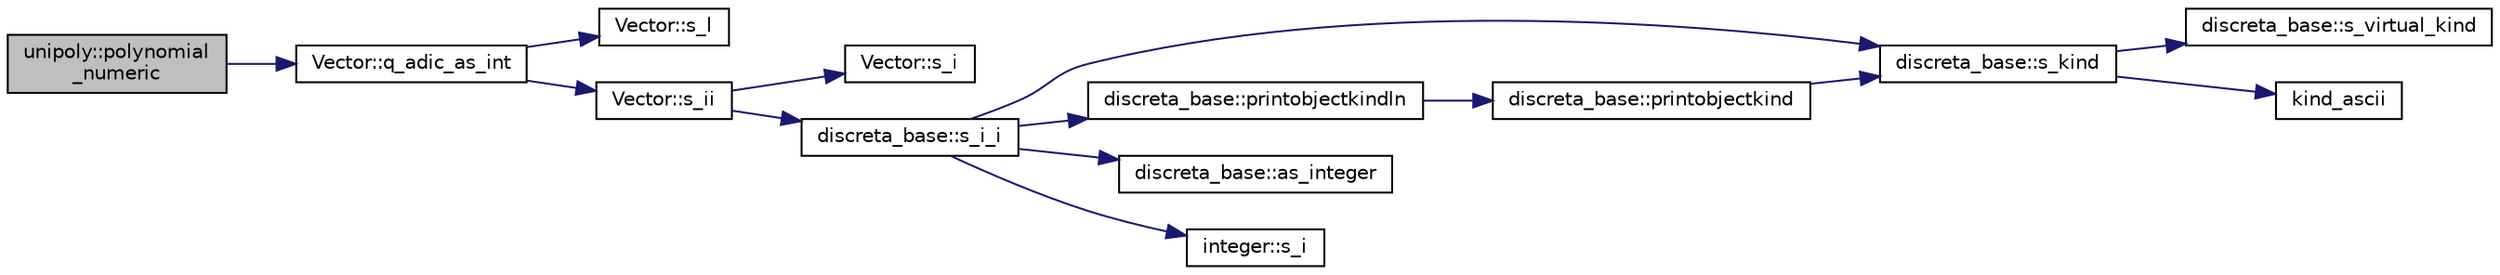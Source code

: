 digraph "unipoly::polynomial_numeric"
{
  edge [fontname="Helvetica",fontsize="10",labelfontname="Helvetica",labelfontsize="10"];
  node [fontname="Helvetica",fontsize="10",shape=record];
  rankdir="LR";
  Node1985 [label="unipoly::polynomial\l_numeric",height=0.2,width=0.4,color="black", fillcolor="grey75", style="filled", fontcolor="black"];
  Node1985 -> Node1986 [color="midnightblue",fontsize="10",style="solid",fontname="Helvetica"];
  Node1986 [label="Vector::q_adic_as_int",height=0.2,width=0.4,color="black", fillcolor="white", style="filled",URL="$d5/db2/class_vector.html#a1dd5243e8eef929f252ce0eda998b2f1"];
  Node1986 -> Node1987 [color="midnightblue",fontsize="10",style="solid",fontname="Helvetica"];
  Node1987 [label="Vector::s_l",height=0.2,width=0.4,color="black", fillcolor="white", style="filled",URL="$d5/db2/class_vector.html#ad2dc082288f858d22a528832289e0704"];
  Node1986 -> Node1988 [color="midnightblue",fontsize="10",style="solid",fontname="Helvetica"];
  Node1988 [label="Vector::s_ii",height=0.2,width=0.4,color="black", fillcolor="white", style="filled",URL="$d5/db2/class_vector.html#a75d4942cc7b9794717b4846c10520db8"];
  Node1988 -> Node1989 [color="midnightblue",fontsize="10",style="solid",fontname="Helvetica"];
  Node1989 [label="Vector::s_i",height=0.2,width=0.4,color="black", fillcolor="white", style="filled",URL="$d5/db2/class_vector.html#a1c4fe1752523df8119f70dd550244871"];
  Node1988 -> Node1990 [color="midnightblue",fontsize="10",style="solid",fontname="Helvetica"];
  Node1990 [label="discreta_base::s_i_i",height=0.2,width=0.4,color="black", fillcolor="white", style="filled",URL="$d7/d71/classdiscreta__base.html#aadb92c01fbe69b3034b0214b33fbc735"];
  Node1990 -> Node1991 [color="midnightblue",fontsize="10",style="solid",fontname="Helvetica"];
  Node1991 [label="discreta_base::s_kind",height=0.2,width=0.4,color="black", fillcolor="white", style="filled",URL="$d7/d71/classdiscreta__base.html#a8a830025c74adbbc3362418a7c2ba157"];
  Node1991 -> Node1992 [color="midnightblue",fontsize="10",style="solid",fontname="Helvetica"];
  Node1992 [label="discreta_base::s_virtual_kind",height=0.2,width=0.4,color="black", fillcolor="white", style="filled",URL="$d7/d71/classdiscreta__base.html#a52778a6d6943a468be083d0785d418fb"];
  Node1991 -> Node1993 [color="midnightblue",fontsize="10",style="solid",fontname="Helvetica"];
  Node1993 [label="kind_ascii",height=0.2,width=0.4,color="black", fillcolor="white", style="filled",URL="$d9/d60/discreta_8h.html#ad0ce825a9f29bc6cec27e1b64cfe27bf"];
  Node1990 -> Node1994 [color="midnightblue",fontsize="10",style="solid",fontname="Helvetica"];
  Node1994 [label="discreta_base::printobjectkindln",height=0.2,width=0.4,color="black", fillcolor="white", style="filled",URL="$d7/d71/classdiscreta__base.html#a677ccc8f392ebedde05e453f8cf59559"];
  Node1994 -> Node1995 [color="midnightblue",fontsize="10",style="solid",fontname="Helvetica"];
  Node1995 [label="discreta_base::printobjectkind",height=0.2,width=0.4,color="black", fillcolor="white", style="filled",URL="$d7/d71/classdiscreta__base.html#aa75a1314aa706909b029664944904231"];
  Node1995 -> Node1991 [color="midnightblue",fontsize="10",style="solid",fontname="Helvetica"];
  Node1990 -> Node1996 [color="midnightblue",fontsize="10",style="solid",fontname="Helvetica"];
  Node1996 [label="discreta_base::as_integer",height=0.2,width=0.4,color="black", fillcolor="white", style="filled",URL="$d7/d71/classdiscreta__base.html#a00d7691eaf874fd283d942692fe8dd26"];
  Node1990 -> Node1997 [color="midnightblue",fontsize="10",style="solid",fontname="Helvetica"];
  Node1997 [label="integer::s_i",height=0.2,width=0.4,color="black", fillcolor="white", style="filled",URL="$d0/de5/classinteger.html#adf28e9f94d4c844adaa950deeb80b904"];
}
